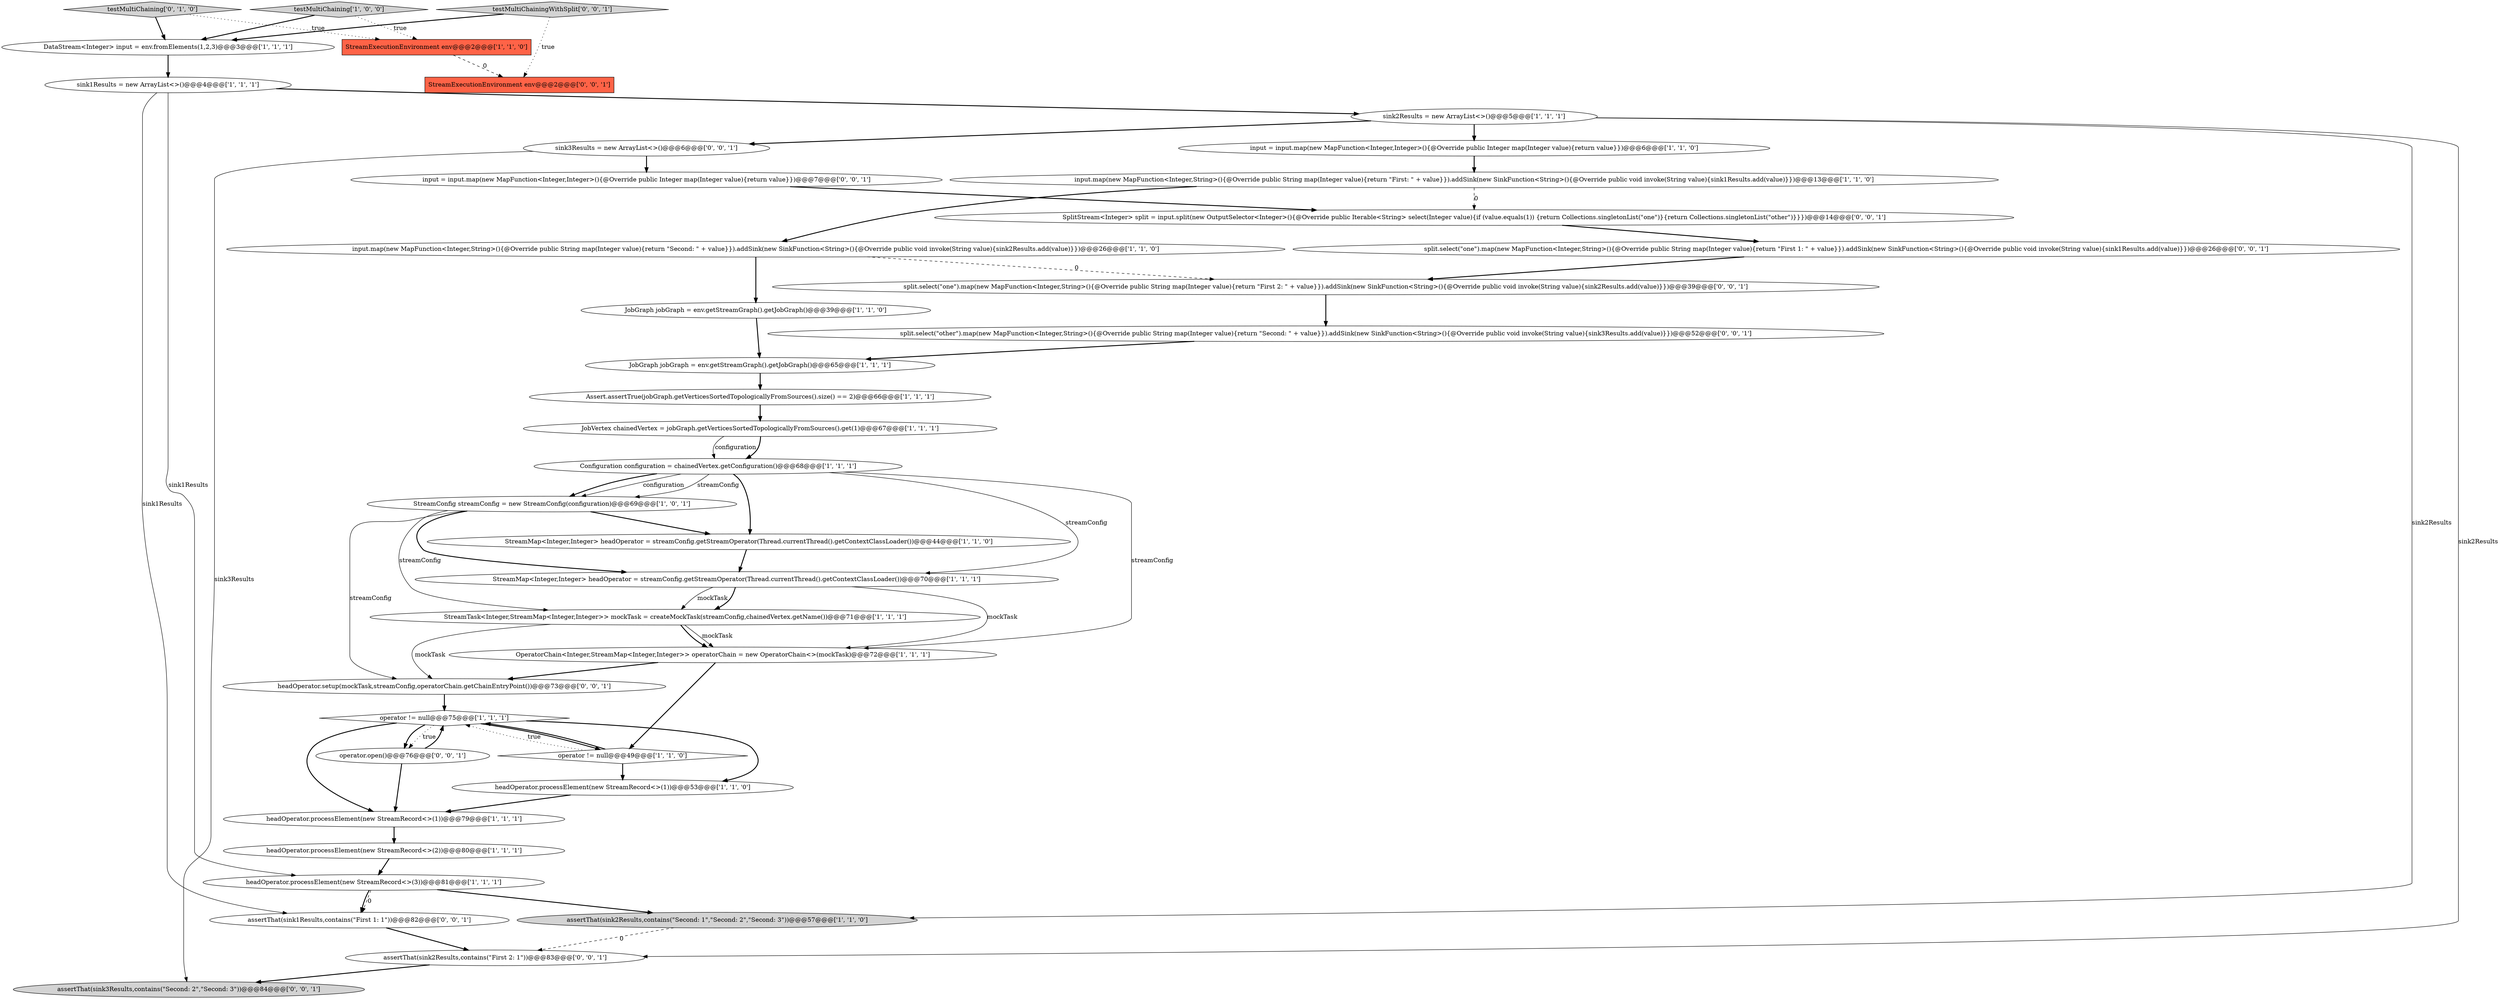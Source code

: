 digraph {
34 [style = filled, label = "assertThat(sink1Results,contains(\"First 1: 1\"))@@@82@@@['0', '0', '1']", fillcolor = white, shape = ellipse image = "AAA0AAABBB3BBB"];
37 [style = filled, label = "StreamExecutionEnvironment env@@@2@@@['0', '0', '1']", fillcolor = tomato, shape = box image = "AAA0AAABBB3BBB"];
26 [style = filled, label = "assertThat(sink3Results,contains(\"Second: 2\",\"Second: 3\"))@@@84@@@['0', '0', '1']", fillcolor = lightgray, shape = ellipse image = "AAA0AAABBB3BBB"];
28 [style = filled, label = "SplitStream<Integer> split = input.split(new OutputSelector<Integer>(){@Override public Iterable<String> select(Integer value){if (value.equals(1)) {return Collections.singletonList(\"one\")}{return Collections.singletonList(\"other\")}}})@@@14@@@['0', '0', '1']", fillcolor = white, shape = ellipse image = "AAA0AAABBB3BBB"];
29 [style = filled, label = "split.select(\"one\").map(new MapFunction<Integer,String>(){@Override public String map(Integer value){return \"First 2: \" + value}}).addSink(new SinkFunction<String>(){@Override public void invoke(String value){sink2Results.add(value)}})@@@39@@@['0', '0', '1']", fillcolor = white, shape = ellipse image = "AAA0AAABBB3BBB"];
17 [style = filled, label = "input.map(new MapFunction<Integer,String>(){@Override public String map(Integer value){return \"First: \" + value}}).addSink(new SinkFunction<String>(){@Override public void invoke(String value){sink1Results.add(value)}})@@@13@@@['1', '1', '0']", fillcolor = white, shape = ellipse image = "AAA0AAABBB1BBB"];
14 [style = filled, label = "Assert.assertTrue(jobGraph.getVerticesSortedTopologicallyFromSources().size() == 2)@@@66@@@['1', '1', '1']", fillcolor = white, shape = ellipse image = "AAA0AAABBB1BBB"];
38 [style = filled, label = "split.select(\"other\").map(new MapFunction<Integer,String>(){@Override public String map(Integer value){return \"Second: \" + value}}).addSink(new SinkFunction<String>(){@Override public void invoke(String value){sink3Results.add(value)}})@@@52@@@['0', '0', '1']", fillcolor = white, shape = ellipse image = "AAA0AAABBB3BBB"];
15 [style = filled, label = "JobVertex chainedVertex = jobGraph.getVerticesSortedTopologicallyFromSources().get(1)@@@67@@@['1', '1', '1']", fillcolor = white, shape = ellipse image = "AAA0AAABBB1BBB"];
2 [style = filled, label = "StreamMap<Integer,Integer> headOperator = streamConfig.getStreamOperator(Thread.currentThread().getContextClassLoader())@@@44@@@['1', '1', '0']", fillcolor = white, shape = ellipse image = "AAA0AAABBB1BBB"];
13 [style = filled, label = "JobGraph jobGraph = env.getStreamGraph().getJobGraph()@@@39@@@['1', '1', '0']", fillcolor = white, shape = ellipse image = "AAA0AAABBB1BBB"];
20 [style = filled, label = "sink2Results = new ArrayList<>()@@@5@@@['1', '1', '1']", fillcolor = white, shape = ellipse image = "AAA0AAABBB1BBB"];
16 [style = filled, label = "headOperator.processElement(new StreamRecord<>(2))@@@80@@@['1', '1', '1']", fillcolor = white, shape = ellipse image = "AAA0AAABBB1BBB"];
7 [style = filled, label = "headOperator.processElement(new StreamRecord<>(1))@@@79@@@['1', '1', '1']", fillcolor = white, shape = ellipse image = "AAA0AAABBB1BBB"];
30 [style = filled, label = "operator.open()@@@76@@@['0', '0', '1']", fillcolor = white, shape = ellipse image = "AAA0AAABBB3BBB"];
12 [style = filled, label = "StreamConfig streamConfig = new StreamConfig(configuration)@@@69@@@['1', '0', '1']", fillcolor = white, shape = ellipse image = "AAA0AAABBB1BBB"];
11 [style = filled, label = "input = input.map(new MapFunction<Integer,Integer>(){@Override public Integer map(Integer value){return value}})@@@6@@@['1', '1', '0']", fillcolor = white, shape = ellipse image = "AAA0AAABBB1BBB"];
21 [style = filled, label = "headOperator.processElement(new StreamRecord<>(1))@@@53@@@['1', '1', '0']", fillcolor = white, shape = ellipse image = "AAA0AAABBB1BBB"];
5 [style = filled, label = "input.map(new MapFunction<Integer,String>(){@Override public String map(Integer value){return \"Second: \" + value}}).addSink(new SinkFunction<String>(){@Override public void invoke(String value){sink2Results.add(value)}})@@@26@@@['1', '1', '0']", fillcolor = white, shape = ellipse image = "AAA0AAABBB1BBB"];
18 [style = filled, label = "OperatorChain<Integer,StreamMap<Integer,Integer>> operatorChain = new OperatorChain<>(mockTask)@@@72@@@['1', '1', '1']", fillcolor = white, shape = ellipse image = "AAA0AAABBB1BBB"];
25 [style = filled, label = "testMultiChaining['0', '1', '0']", fillcolor = lightgray, shape = diamond image = "AAA0AAABBB2BBB"];
10 [style = filled, label = "sink1Results = new ArrayList<>()@@@4@@@['1', '1', '1']", fillcolor = white, shape = ellipse image = "AAA0AAABBB1BBB"];
4 [style = filled, label = "headOperator.processElement(new StreamRecord<>(3))@@@81@@@['1', '1', '1']", fillcolor = white, shape = ellipse image = "AAA0AAABBB1BBB"];
33 [style = filled, label = "split.select(\"one\").map(new MapFunction<Integer,String>(){@Override public String map(Integer value){return \"First 1: \" + value}}).addSink(new SinkFunction<String>(){@Override public void invoke(String value){sink1Results.add(value)}})@@@26@@@['0', '0', '1']", fillcolor = white, shape = ellipse image = "AAA0AAABBB3BBB"];
35 [style = filled, label = "input = input.map(new MapFunction<Integer,Integer>(){@Override public Integer map(Integer value){return value}})@@@7@@@['0', '0', '1']", fillcolor = white, shape = ellipse image = "AAA0AAABBB3BBB"];
3 [style = filled, label = "StreamMap<Integer,Integer> headOperator = streamConfig.getStreamOperator(Thread.currentThread().getContextClassLoader())@@@70@@@['1', '1', '1']", fillcolor = white, shape = ellipse image = "AAA0AAABBB1BBB"];
24 [style = filled, label = "assertThat(sink2Results,contains(\"Second: 1\",\"Second: 2\",\"Second: 3\"))@@@57@@@['1', '1', '0']", fillcolor = lightgray, shape = ellipse image = "AAA0AAABBB1BBB"];
6 [style = filled, label = "JobGraph jobGraph = env.getStreamGraph().getJobGraph()@@@65@@@['1', '1', '1']", fillcolor = white, shape = ellipse image = "AAA0AAABBB1BBB"];
32 [style = filled, label = "sink3Results = new ArrayList<>()@@@6@@@['0', '0', '1']", fillcolor = white, shape = ellipse image = "AAA0AAABBB3BBB"];
27 [style = filled, label = "testMultiChainingWithSplit['0', '0', '1']", fillcolor = lightgray, shape = diamond image = "AAA0AAABBB3BBB"];
36 [style = filled, label = "assertThat(sink2Results,contains(\"First 2: 1\"))@@@83@@@['0', '0', '1']", fillcolor = white, shape = ellipse image = "AAA0AAABBB3BBB"];
19 [style = filled, label = "operator != null@@@75@@@['1', '1', '1']", fillcolor = white, shape = diamond image = "AAA0AAABBB1BBB"];
31 [style = filled, label = "headOperator.setup(mockTask,streamConfig,operatorChain.getChainEntryPoint())@@@73@@@['0', '0', '1']", fillcolor = white, shape = ellipse image = "AAA0AAABBB3BBB"];
8 [style = filled, label = "StreamTask<Integer,StreamMap<Integer,Integer>> mockTask = createMockTask(streamConfig,chainedVertex.getName())@@@71@@@['1', '1', '1']", fillcolor = white, shape = ellipse image = "AAA0AAABBB1BBB"];
23 [style = filled, label = "Configuration configuration = chainedVertex.getConfiguration()@@@68@@@['1', '1', '1']", fillcolor = white, shape = ellipse image = "AAA0AAABBB1BBB"];
0 [style = filled, label = "operator != null@@@49@@@['1', '1', '0']", fillcolor = white, shape = diamond image = "AAA0AAABBB1BBB"];
1 [style = filled, label = "StreamExecutionEnvironment env@@@2@@@['1', '1', '0']", fillcolor = tomato, shape = box image = "AAA0AAABBB1BBB"];
9 [style = filled, label = "DataStream<Integer> input = env.fromElements(1,2,3)@@@3@@@['1', '1', '1']", fillcolor = white, shape = ellipse image = "AAA0AAABBB1BBB"];
22 [style = filled, label = "testMultiChaining['1', '0', '0']", fillcolor = lightgray, shape = diamond image = "AAA0AAABBB1BBB"];
23->2 [style = bold, label=""];
25->1 [style = dotted, label="true"];
4->34 [style = bold, label=""];
15->23 [style = solid, label="configuration"];
38->6 [style = bold, label=""];
16->4 [style = bold, label=""];
8->31 [style = solid, label="mockTask"];
19->30 [style = bold, label=""];
10->4 [style = solid, label="sink1Results"];
10->34 [style = solid, label="sink1Results"];
24->36 [style = dashed, label="0"];
12->2 [style = bold, label=""];
8->18 [style = solid, label="mockTask"];
15->23 [style = bold, label=""];
7->16 [style = bold, label=""];
13->6 [style = bold, label=""];
20->32 [style = bold, label=""];
12->31 [style = solid, label="streamConfig"];
3->18 [style = solid, label="mockTask"];
34->36 [style = bold, label=""];
0->19 [style = bold, label=""];
27->9 [style = bold, label=""];
19->0 [style = bold, label=""];
12->8 [style = solid, label="streamConfig"];
11->17 [style = bold, label=""];
22->9 [style = bold, label=""];
35->28 [style = bold, label=""];
5->13 [style = bold, label=""];
2->3 [style = bold, label=""];
23->12 [style = solid, label="configuration"];
8->18 [style = bold, label=""];
20->24 [style = solid, label="sink2Results"];
19->21 [style = bold, label=""];
4->24 [style = bold, label=""];
23->12 [style = solid, label="streamConfig"];
6->14 [style = bold, label=""];
32->35 [style = bold, label=""];
23->12 [style = bold, label=""];
28->33 [style = bold, label=""];
12->3 [style = bold, label=""];
30->7 [style = bold, label=""];
3->8 [style = solid, label="mockTask"];
36->26 [style = bold, label=""];
3->8 [style = bold, label=""];
0->21 [style = bold, label=""];
22->1 [style = dotted, label="true"];
21->7 [style = bold, label=""];
23->3 [style = solid, label="streamConfig"];
25->9 [style = bold, label=""];
1->37 [style = dashed, label="0"];
18->31 [style = bold, label=""];
29->38 [style = bold, label=""];
4->34 [style = dashed, label="0"];
32->26 [style = solid, label="sink3Results"];
19->7 [style = bold, label=""];
20->36 [style = solid, label="sink2Results"];
19->30 [style = dotted, label="true"];
17->28 [style = dashed, label="0"];
14->15 [style = bold, label=""];
33->29 [style = bold, label=""];
30->19 [style = bold, label=""];
17->5 [style = bold, label=""];
31->19 [style = bold, label=""];
23->18 [style = solid, label="streamConfig"];
0->19 [style = dotted, label="true"];
27->37 [style = dotted, label="true"];
5->29 [style = dashed, label="0"];
9->10 [style = bold, label=""];
18->0 [style = bold, label=""];
20->11 [style = bold, label=""];
10->20 [style = bold, label=""];
}
